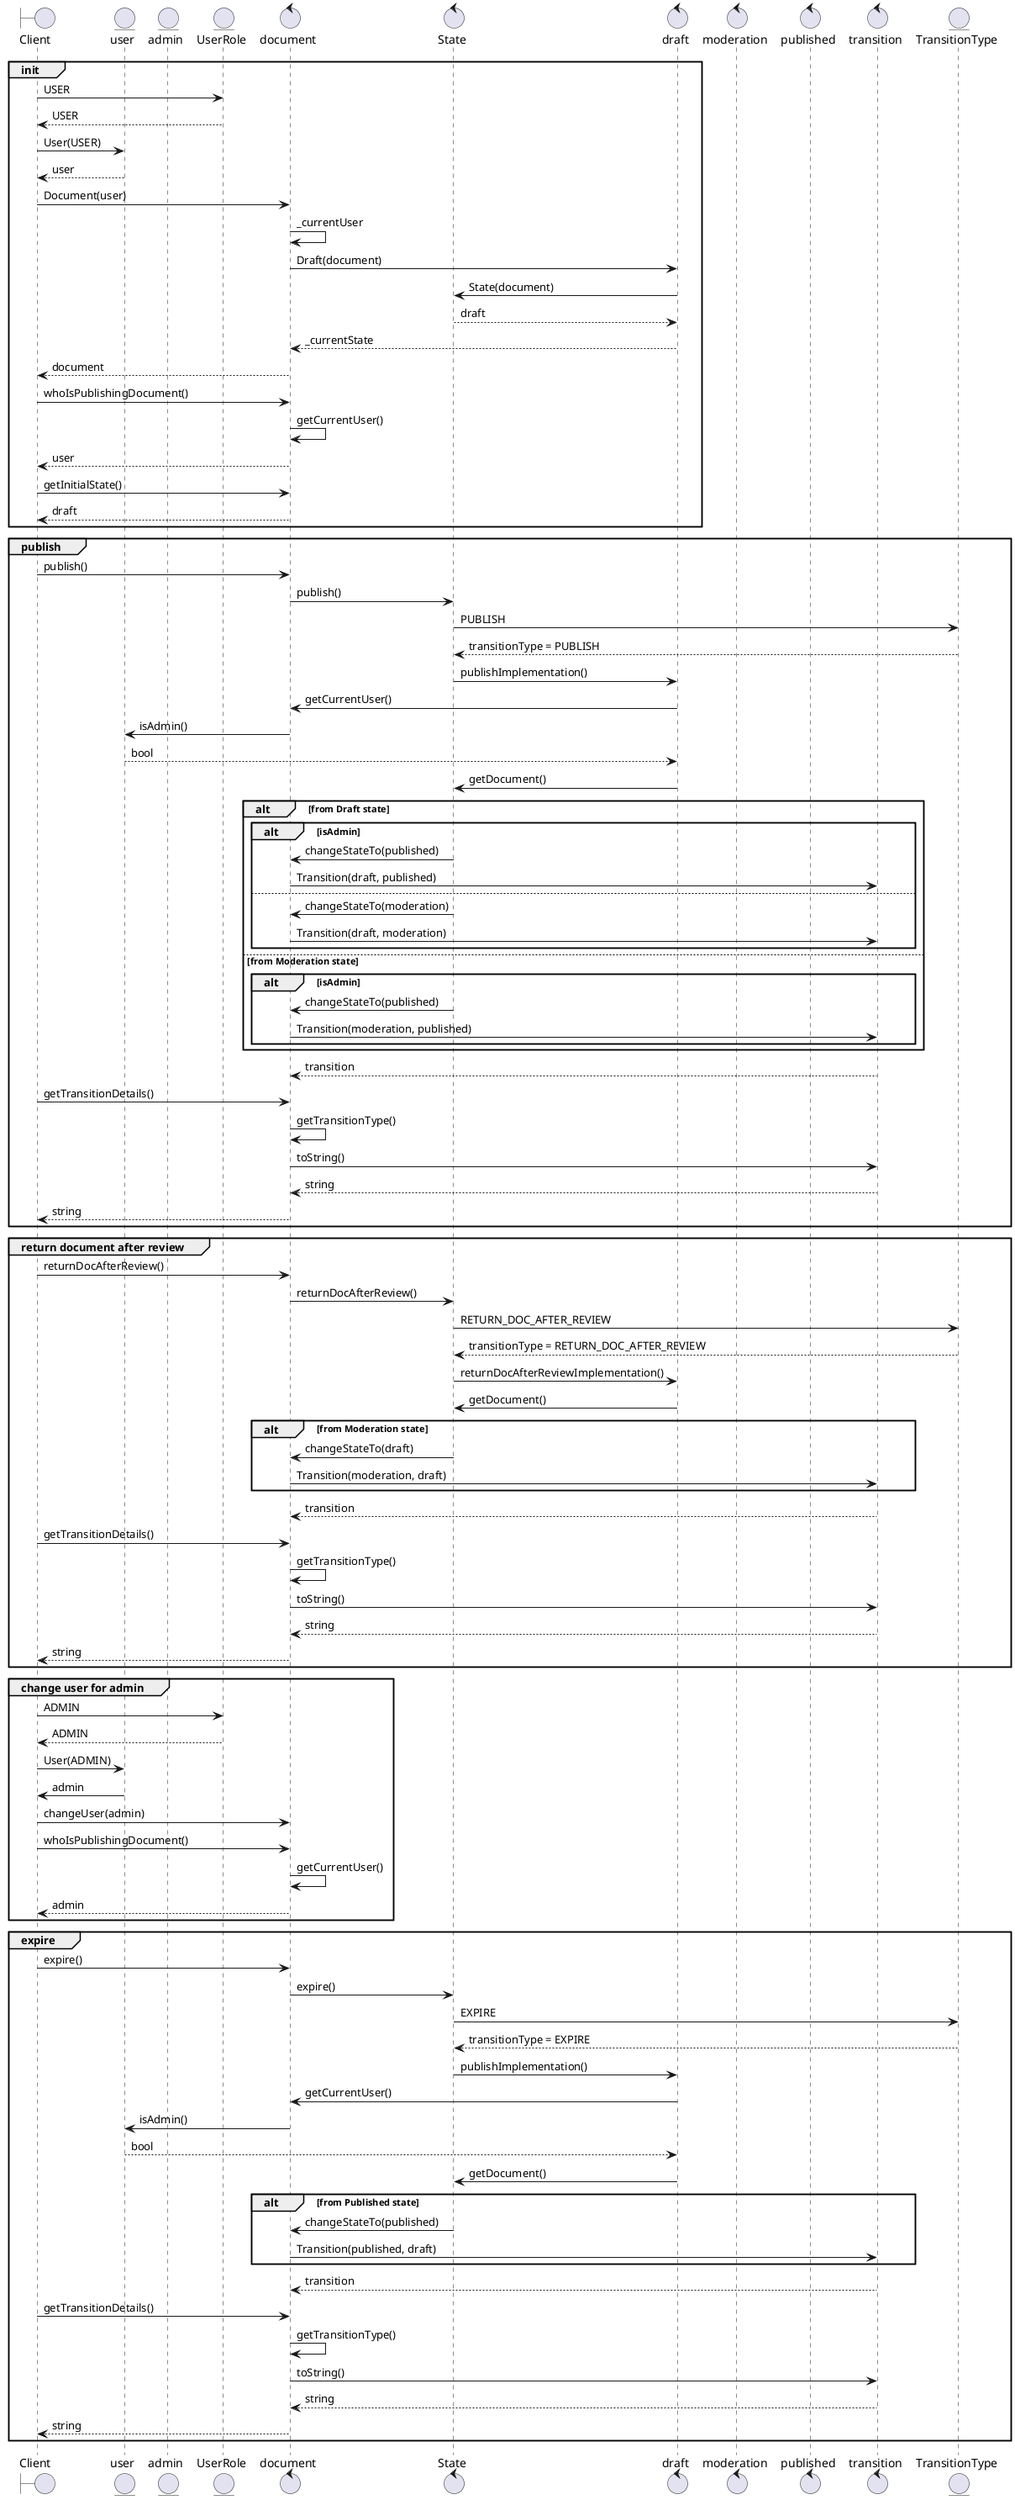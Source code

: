 @startuml
'https://plantuml.com/sequence-diagram

'autonumber

boundary Client
entity user
entity admin
entity UserRole
control document
control State
control draft
control moderation
control published
control transition
entity TransitionType

group init
    Client -> UserRole : USER
    UserRole --> Client : USER
    Client -> user : User(USER)
    user --> Client : user

    Client -> document : Document(user)
    document -> document : _currentUser
    document -> draft : Draft(document)
    draft -> State : State(document)
    State --> draft : draft
    draft --> document : _currentState
    document --> Client : document

    Client -> document : whoIsPublishingDocument()
    document -> document : getCurrentUser()
    document --> Client : user

    Client -> document : getInitialState()
    document --> Client : draft
end

group publish
    Client -> document : publish()
    document -> State : publish()
    State -> TransitionType : PUBLISH
    TransitionType --> State : transitionType = PUBLISH
    State -> draft : publishImplementation()
    draft -> document : getCurrentUser()
    document -> user : isAdmin()
    user --> draft : bool
    draft -> State : getDocument()

    alt from Draft state
        alt isAdmin
            State -> document : changeStateTo(published)
            document -> transition : Transition(draft, published)
        else
            State -> document : changeStateTo(moderation)
            document -> transition : Transition(draft, moderation)
        end
    else from Moderation state
        alt isAdmin
            State -> document : changeStateTo(published)
            document -> transition : Transition(moderation, published)
        end
    end
    transition --> document : transition

    Client -> document : getTransitionDetails()
    document -> document : getTransitionType()
    document -> transition : toString()
    transition --> document : string
    document --> Client : string
end

group return document after review
    Client -> document : returnDocAfterReview()
    document -> State : returnDocAfterReview()
    State -> TransitionType : RETURN_DOC_AFTER_REVIEW
    TransitionType --> State : transitionType = RETURN_DOC_AFTER_REVIEW
    State -> draft : returnDocAfterReviewImplementation()
    draft -> State : getDocument()

    alt from Moderation state
        State -> document : changeStateTo(draft)
        document -> transition : Transition(moderation, draft)
    end
    transition --> document : transition

    Client -> document : getTransitionDetails()
    document -> document : getTransitionType()
    document -> transition : toString()
    transition --> document : string
    document --> Client : string
end

group change user for admin
    Client -> UserRole : ADMIN
    UserRole --> Client : ADMIN
    Client -> user : User(ADMIN)
    user -> Client : admin

    Client -> document : changeUser(admin)

    Client -> document : whoIsPublishingDocument()
    document -> document : getCurrentUser()
    document --> Client : admin
end

group expire
    Client -> document : expire()
    document -> State : expire()
    State -> TransitionType : EXPIRE
    TransitionType --> State : transitionType = EXPIRE
    State -> draft : publishImplementation()
    draft -> document : getCurrentUser()
    document -> user : isAdmin()
    user --> draft : bool
    draft -> State : getDocument()

    alt from Published state
        State -> document : changeStateTo(published)
        document -> transition : Transition(published, draft)
    end
    transition --> document : transition

    Client -> document : getTransitionDetails()
    document -> document : getTransitionType()
    document -> transition : toString()
    transition --> document : string
    document --> Client : string
end

@enduml
